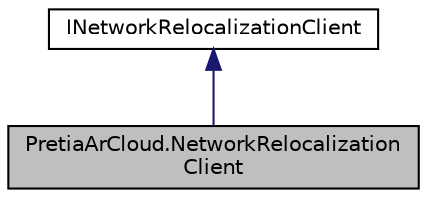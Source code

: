 digraph "PretiaArCloud.NetworkRelocalizationClient"
{
 // LATEX_PDF_SIZE
  edge [fontname="Helvetica",fontsize="10",labelfontname="Helvetica",labelfontsize="10"];
  node [fontname="Helvetica",fontsize="10",shape=record];
  Node1 [label="PretiaArCloud.NetworkRelocalization\lClient",height=0.2,width=0.4,color="black", fillcolor="grey75", style="filled", fontcolor="black",tooltip=" "];
  Node2 -> Node1 [dir="back",color="midnightblue",fontsize="10",style="solid",fontname="Helvetica"];
  Node2 [label="INetworkRelocalizationClient",height=0.2,width=0.4,color="black", fillcolor="white", style="filled",URL="$interfacePretiaArCloud_1_1INetworkRelocalizationClient.html",tooltip=" "];
}
